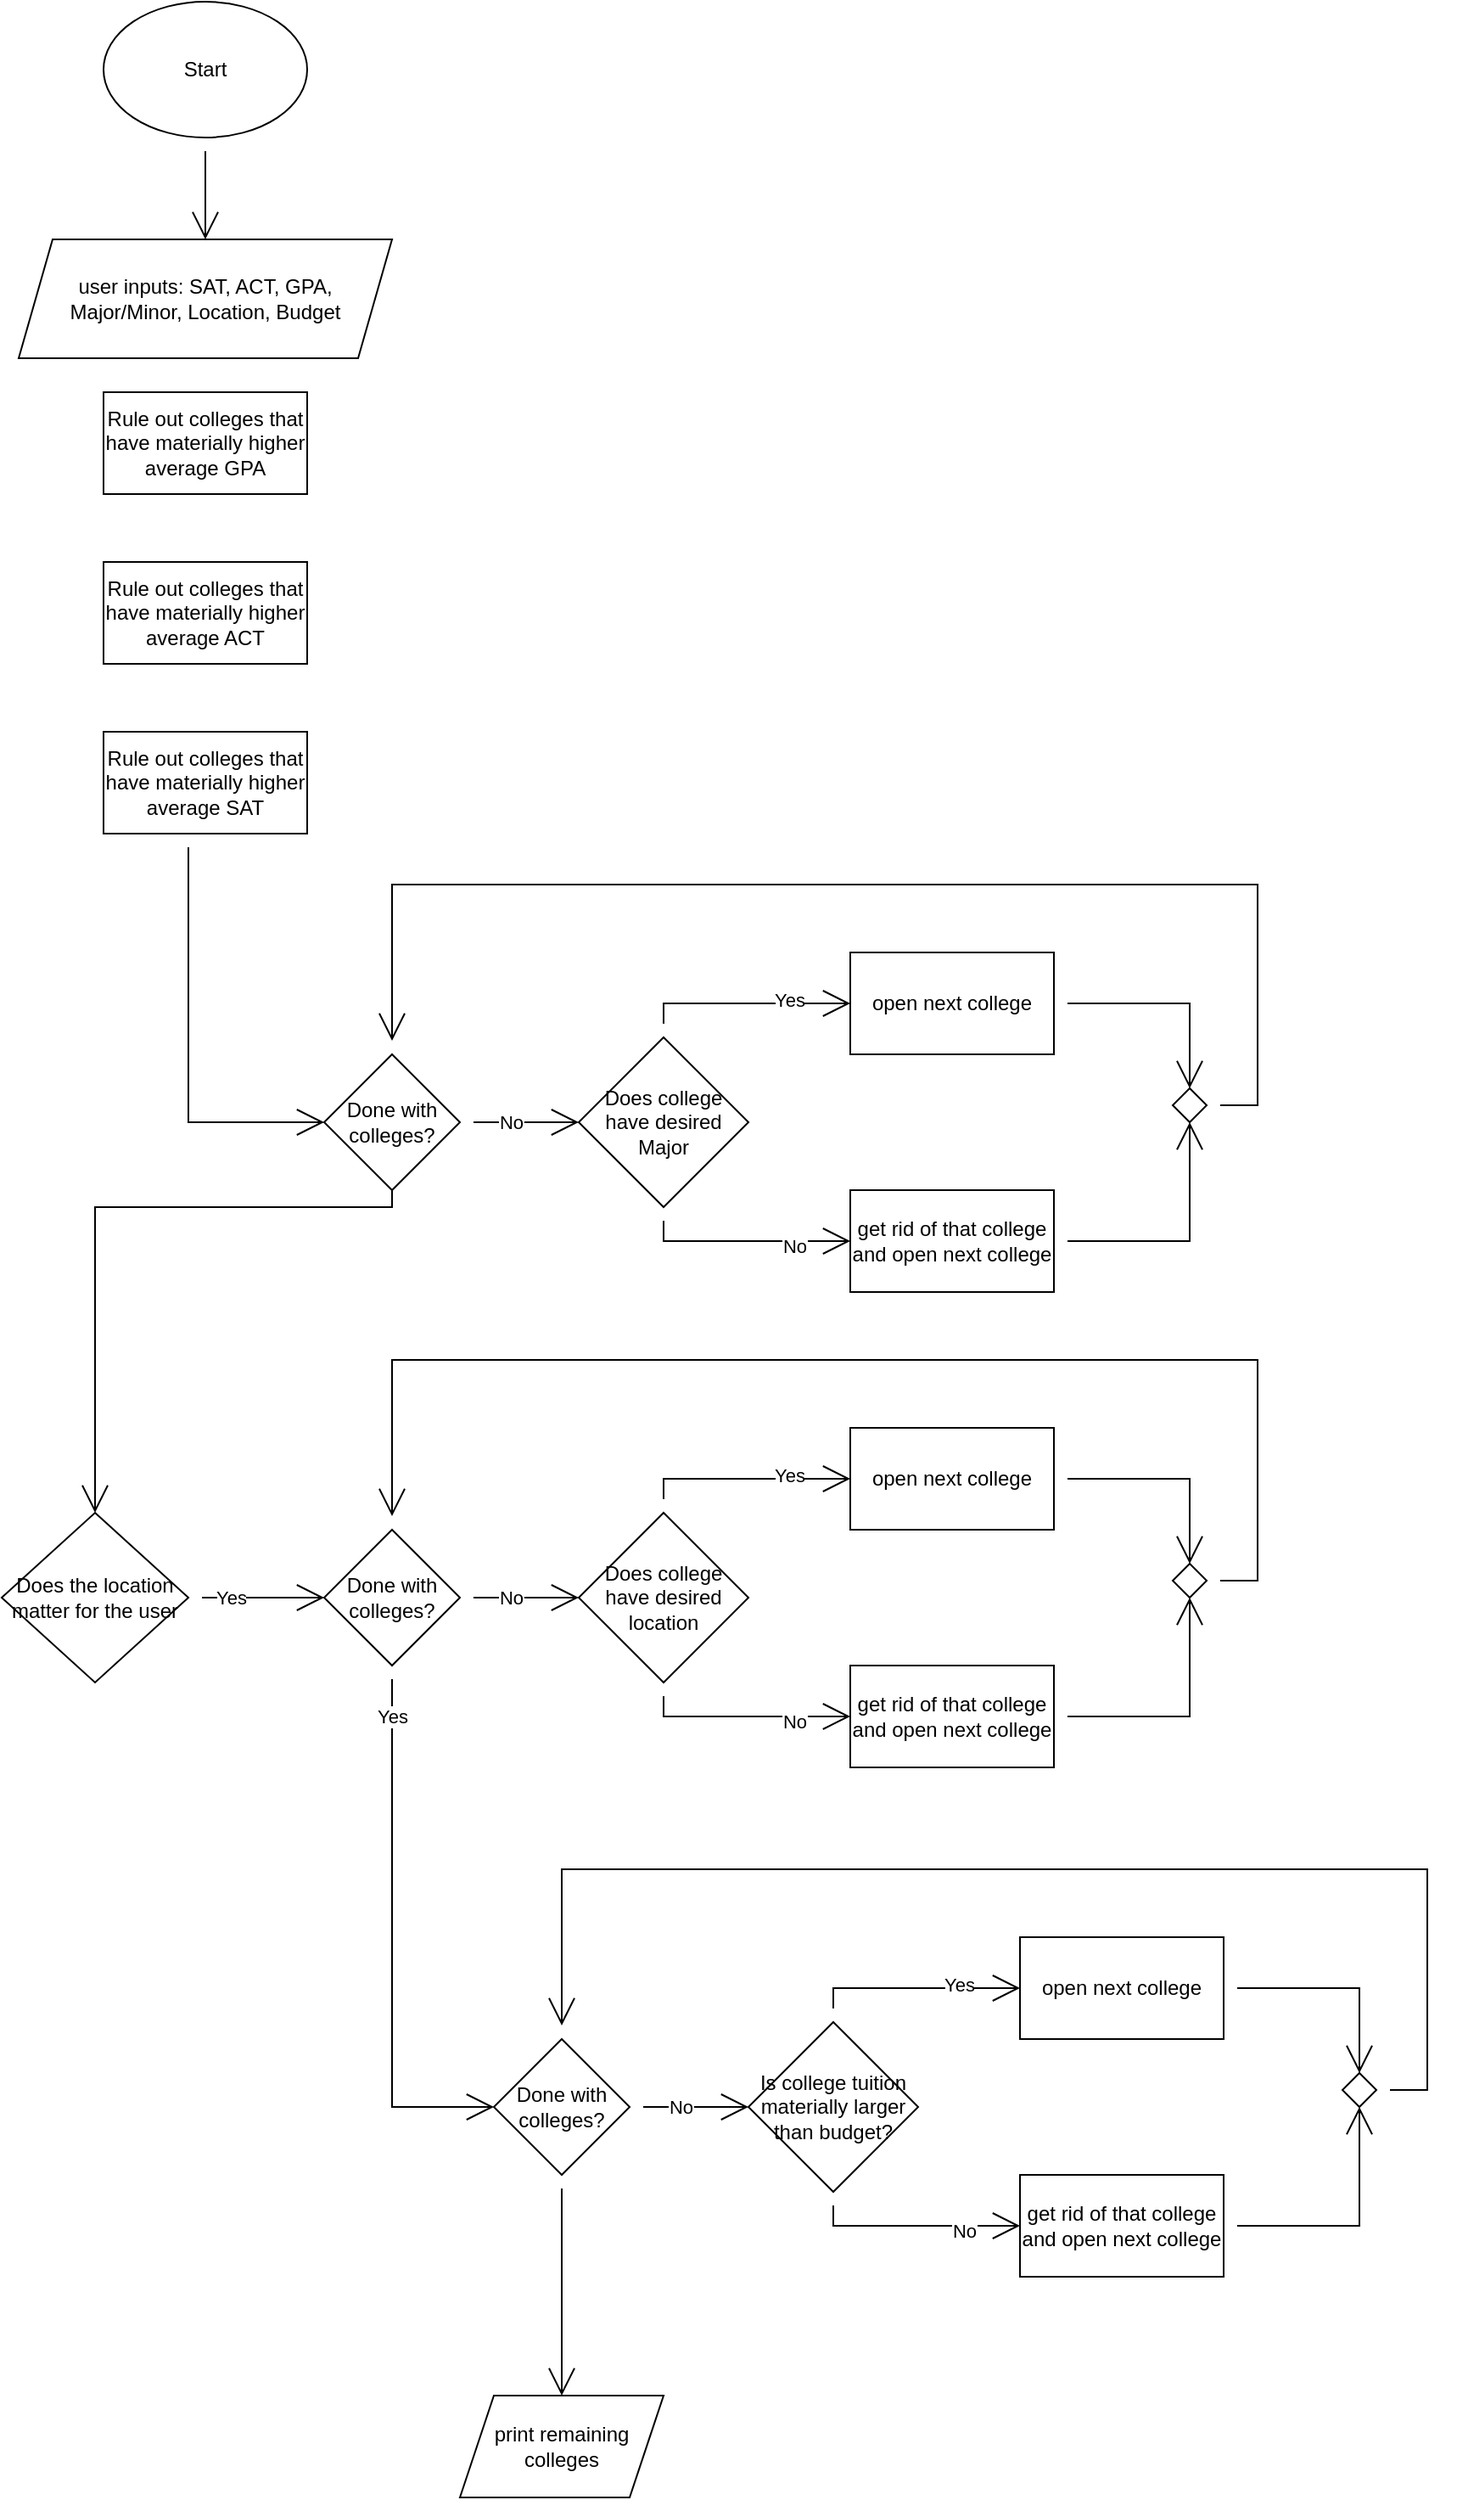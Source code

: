 <mxfile version="15.3.4" type="github"><diagram id="WU5X_ZVvqC-1iVfxeLAN" name="Page-1"><mxGraphModel dx="1583" dy="1757" grid="1" gridSize="10" guides="1" tooltips="1" connect="1" arrows="1" fold="1" page="1" pageScale="1" pageWidth="850" pageHeight="1100" math="0" shadow="0"><root><mxCell id="0"/><mxCell id="1" parent="0"/><mxCell id="aXYRldd05nXYK8EtMDga-3" value="user inputs: SAT, ACT, GPA, Major/Minor, Location, Budget" style="shape=parallelogram;perimeter=parallelogramPerimeter;whiteSpace=wrap;html=1;fixedSize=1;hachureGap=4;pointerEvents=0;" vertex="1" parent="1"><mxGeometry x="330" y="-60" width="220" height="70" as="geometry"/></mxCell><mxCell id="aXYRldd05nXYK8EtMDga-5" style="edgeStyle=none;curved=1;rounded=0;orthogonalLoop=1;jettySize=auto;html=1;entryX=0.5;entryY=0;entryDx=0;entryDy=0;endArrow=open;startSize=14;endSize=14;sourcePerimeterSpacing=8;targetPerimeterSpacing=8;" edge="1" parent="1" source="aXYRldd05nXYK8EtMDga-4" target="aXYRldd05nXYK8EtMDga-3"><mxGeometry relative="1" as="geometry"/></mxCell><mxCell id="aXYRldd05nXYK8EtMDga-4" value="Start" style="ellipse;whiteSpace=wrap;html=1;hachureGap=4;pointerEvents=0;" vertex="1" parent="1"><mxGeometry x="380" y="-200" width="120" height="80" as="geometry"/></mxCell><mxCell id="aXYRldd05nXYK8EtMDga-6" value="Rule out colleges that have materially higher average GPA" style="rounded=0;whiteSpace=wrap;html=1;hachureGap=4;pointerEvents=0;" vertex="1" parent="1"><mxGeometry x="380" y="30" width="120" height="60" as="geometry"/></mxCell><mxCell id="aXYRldd05nXYK8EtMDga-7" value="Rule out colleges that have materially higher average ACT" style="rounded=0;whiteSpace=wrap;html=1;hachureGap=4;pointerEvents=0;" vertex="1" parent="1"><mxGeometry x="380" y="130" width="120" height="60" as="geometry"/></mxCell><mxCell id="aXYRldd05nXYK8EtMDga-51" style="edgeStyle=orthogonalEdgeStyle;rounded=0;orthogonalLoop=1;jettySize=auto;html=1;entryX=0;entryY=0.5;entryDx=0;entryDy=0;endArrow=open;startSize=14;endSize=14;sourcePerimeterSpacing=8;targetPerimeterSpacing=8;" edge="1" parent="1" source="aXYRldd05nXYK8EtMDga-8" target="aXYRldd05nXYK8EtMDga-20"><mxGeometry relative="1" as="geometry"><Array as="points"><mxPoint x="430" y="460"/></Array></mxGeometry></mxCell><mxCell id="aXYRldd05nXYK8EtMDga-8" value="Rule out colleges that have materially higher average SAT" style="rounded=0;whiteSpace=wrap;html=1;hachureGap=4;pointerEvents=0;" vertex="1" parent="1"><mxGeometry x="380" y="230" width="120" height="60" as="geometry"/></mxCell><mxCell id="aXYRldd05nXYK8EtMDga-25" style="edgeStyle=orthogonalEdgeStyle;rounded=0;orthogonalLoop=1;jettySize=auto;html=1;entryX=0;entryY=0.5;entryDx=0;entryDy=0;endArrow=open;startSize=14;endSize=14;sourcePerimeterSpacing=8;targetPerimeterSpacing=8;" edge="1" parent="1" source="aXYRldd05nXYK8EtMDga-9" target="aXYRldd05nXYK8EtMDga-10"><mxGeometry relative="1" as="geometry"><Array as="points"><mxPoint x="710" y="530"/></Array></mxGeometry></mxCell><mxCell id="aXYRldd05nXYK8EtMDga-33" value="No" style="edgeLabel;html=1;align=center;verticalAlign=middle;resizable=0;points=[];" vertex="1" connectable="0" parent="aXYRldd05nXYK8EtMDga-25"><mxGeometry x="0.459" y="-3" relative="1" as="geometry"><mxPoint as="offset"/></mxGeometry></mxCell><mxCell id="aXYRldd05nXYK8EtMDga-26" style="edgeStyle=orthogonalEdgeStyle;rounded=0;orthogonalLoop=1;jettySize=auto;html=1;entryX=0;entryY=0.5;entryDx=0;entryDy=0;endArrow=open;startSize=14;endSize=14;sourcePerimeterSpacing=8;targetPerimeterSpacing=8;" edge="1" parent="1" source="aXYRldd05nXYK8EtMDga-9" target="aXYRldd05nXYK8EtMDga-11"><mxGeometry relative="1" as="geometry"><Array as="points"><mxPoint x="710" y="390"/></Array></mxGeometry></mxCell><mxCell id="aXYRldd05nXYK8EtMDga-32" value="Yes" style="edgeLabel;html=1;align=center;verticalAlign=middle;resizable=0;points=[];" vertex="1" connectable="0" parent="aXYRldd05nXYK8EtMDga-26"><mxGeometry x="0.41" y="2" relative="1" as="geometry"><mxPoint as="offset"/></mxGeometry></mxCell><mxCell id="aXYRldd05nXYK8EtMDga-9" value="Does college have desired Major" style="rhombus;whiteSpace=wrap;html=1;hachureGap=4;pointerEvents=0;" vertex="1" parent="1"><mxGeometry x="660" y="410" width="100" height="100" as="geometry"/></mxCell><mxCell id="aXYRldd05nXYK8EtMDga-29" style="edgeStyle=orthogonalEdgeStyle;rounded=0;orthogonalLoop=1;jettySize=auto;html=1;entryX=0.5;entryY=1;entryDx=0;entryDy=0;endArrow=open;startSize=14;endSize=14;sourcePerimeterSpacing=8;targetPerimeterSpacing=8;" edge="1" parent="1" source="aXYRldd05nXYK8EtMDga-10" target="aXYRldd05nXYK8EtMDga-14"><mxGeometry relative="1" as="geometry"/></mxCell><mxCell id="aXYRldd05nXYK8EtMDga-10" value="get rid of that college and open next college" style="rounded=0;whiteSpace=wrap;html=1;hachureGap=4;pointerEvents=0;" vertex="1" parent="1"><mxGeometry x="820" y="500" width="120" height="60" as="geometry"/></mxCell><mxCell id="aXYRldd05nXYK8EtMDga-30" style="edgeStyle=orthogonalEdgeStyle;rounded=0;orthogonalLoop=1;jettySize=auto;html=1;entryX=0.5;entryY=0;entryDx=0;entryDy=0;endArrow=open;startSize=14;endSize=14;sourcePerimeterSpacing=8;targetPerimeterSpacing=8;" edge="1" parent="1" source="aXYRldd05nXYK8EtMDga-11" target="aXYRldd05nXYK8EtMDga-14"><mxGeometry relative="1" as="geometry"/></mxCell><mxCell id="aXYRldd05nXYK8EtMDga-11" value="open next college" style="rounded=0;whiteSpace=wrap;html=1;hachureGap=4;pointerEvents=0;" vertex="1" parent="1"><mxGeometry x="820" y="360" width="120" height="60" as="geometry"/></mxCell><mxCell id="aXYRldd05nXYK8EtMDga-31" style="edgeStyle=orthogonalEdgeStyle;rounded=0;orthogonalLoop=1;jettySize=auto;html=1;endArrow=open;startSize=14;endSize=14;sourcePerimeterSpacing=8;targetPerimeterSpacing=8;" edge="1" parent="1" source="aXYRldd05nXYK8EtMDga-14" target="aXYRldd05nXYK8EtMDga-20"><mxGeometry relative="1" as="geometry"><mxPoint x="580" y="420" as="targetPoint"/><Array as="points"><mxPoint x="1060" y="450"/><mxPoint x="1060" y="320"/><mxPoint x="550" y="320"/></Array></mxGeometry></mxCell><mxCell id="aXYRldd05nXYK8EtMDga-14" value="" style="rhombus;whiteSpace=wrap;html=1;hachureGap=4;pointerEvents=0;" vertex="1" parent="1"><mxGeometry x="1010" y="440" width="20" height="20" as="geometry"/></mxCell><mxCell id="aXYRldd05nXYK8EtMDga-34" style="edgeStyle=orthogonalEdgeStyle;rounded=0;orthogonalLoop=1;jettySize=auto;html=1;entryX=0;entryY=0.5;entryDx=0;entryDy=0;endArrow=open;startSize=14;endSize=14;sourcePerimeterSpacing=8;targetPerimeterSpacing=8;" edge="1" parent="1" source="aXYRldd05nXYK8EtMDga-20" target="aXYRldd05nXYK8EtMDga-9"><mxGeometry relative="1" as="geometry"><Array as="points"><mxPoint x="640" y="460"/><mxPoint x="640" y="460"/></Array></mxGeometry></mxCell><mxCell id="aXYRldd05nXYK8EtMDga-35" value="No" style="edgeLabel;html=1;align=center;verticalAlign=middle;resizable=0;points=[];" vertex="1" connectable="0" parent="aXYRldd05nXYK8EtMDga-34"><mxGeometry x="0.469" y="3" relative="1" as="geometry"><mxPoint x="-24" y="3" as="offset"/></mxGeometry></mxCell><mxCell id="aXYRldd05nXYK8EtMDga-52" style="edgeStyle=orthogonalEdgeStyle;rounded=0;orthogonalLoop=1;jettySize=auto;html=1;entryX=0.5;entryY=0;entryDx=0;entryDy=0;endArrow=open;startSize=14;endSize=14;sourcePerimeterSpacing=8;targetPerimeterSpacing=8;exitX=0.5;exitY=1;exitDx=0;exitDy=0;" edge="1" parent="1" source="aXYRldd05nXYK8EtMDga-20" target="aXYRldd05nXYK8EtMDga-50"><mxGeometry relative="1" as="geometry"><Array as="points"><mxPoint x="550" y="510"/><mxPoint x="375" y="510"/></Array></mxGeometry></mxCell><mxCell id="aXYRldd05nXYK8EtMDga-20" value="Done with colleges?" style="rhombus;whiteSpace=wrap;html=1;hachureGap=4;pointerEvents=0;" vertex="1" parent="1"><mxGeometry x="510" y="420" width="80" height="80" as="geometry"/></mxCell><mxCell id="aXYRldd05nXYK8EtMDga-36" style="edgeStyle=orthogonalEdgeStyle;rounded=0;orthogonalLoop=1;jettySize=auto;html=1;entryX=0;entryY=0.5;entryDx=0;entryDy=0;endArrow=open;startSize=14;endSize=14;sourcePerimeterSpacing=8;targetPerimeterSpacing=8;" edge="1" parent="1" source="aXYRldd05nXYK8EtMDga-40" target="aXYRldd05nXYK8EtMDga-42"><mxGeometry relative="1" as="geometry"><Array as="points"><mxPoint x="710" y="810"/></Array></mxGeometry></mxCell><mxCell id="aXYRldd05nXYK8EtMDga-37" value="No" style="edgeLabel;html=1;align=center;verticalAlign=middle;resizable=0;points=[];" vertex="1" connectable="0" parent="aXYRldd05nXYK8EtMDga-36"><mxGeometry x="0.459" y="-3" relative="1" as="geometry"><mxPoint as="offset"/></mxGeometry></mxCell><mxCell id="aXYRldd05nXYK8EtMDga-38" style="edgeStyle=orthogonalEdgeStyle;rounded=0;orthogonalLoop=1;jettySize=auto;html=1;entryX=0;entryY=0.5;entryDx=0;entryDy=0;endArrow=open;startSize=14;endSize=14;sourcePerimeterSpacing=8;targetPerimeterSpacing=8;" edge="1" parent="1" source="aXYRldd05nXYK8EtMDga-40" target="aXYRldd05nXYK8EtMDga-44"><mxGeometry relative="1" as="geometry"><Array as="points"><mxPoint x="710" y="670"/></Array></mxGeometry></mxCell><mxCell id="aXYRldd05nXYK8EtMDga-39" value="Yes" style="edgeLabel;html=1;align=center;verticalAlign=middle;resizable=0;points=[];" vertex="1" connectable="0" parent="aXYRldd05nXYK8EtMDga-38"><mxGeometry x="0.41" y="2" relative="1" as="geometry"><mxPoint as="offset"/></mxGeometry></mxCell><mxCell id="aXYRldd05nXYK8EtMDga-40" value="Does college have desired location" style="rhombus;whiteSpace=wrap;html=1;hachureGap=4;pointerEvents=0;" vertex="1" parent="1"><mxGeometry x="660" y="690" width="100" height="100" as="geometry"/></mxCell><mxCell id="aXYRldd05nXYK8EtMDga-41" style="edgeStyle=orthogonalEdgeStyle;rounded=0;orthogonalLoop=1;jettySize=auto;html=1;entryX=0.5;entryY=1;entryDx=0;entryDy=0;endArrow=open;startSize=14;endSize=14;sourcePerimeterSpacing=8;targetPerimeterSpacing=8;" edge="1" parent="1" source="aXYRldd05nXYK8EtMDga-42" target="aXYRldd05nXYK8EtMDga-46"><mxGeometry relative="1" as="geometry"/></mxCell><mxCell id="aXYRldd05nXYK8EtMDga-42" value="get rid of that college and open next college" style="rounded=0;whiteSpace=wrap;html=1;hachureGap=4;pointerEvents=0;" vertex="1" parent="1"><mxGeometry x="820" y="780" width="120" height="60" as="geometry"/></mxCell><mxCell id="aXYRldd05nXYK8EtMDga-43" style="edgeStyle=orthogonalEdgeStyle;rounded=0;orthogonalLoop=1;jettySize=auto;html=1;entryX=0.5;entryY=0;entryDx=0;entryDy=0;endArrow=open;startSize=14;endSize=14;sourcePerimeterSpacing=8;targetPerimeterSpacing=8;" edge="1" parent="1" source="aXYRldd05nXYK8EtMDga-44" target="aXYRldd05nXYK8EtMDga-46"><mxGeometry relative="1" as="geometry"/></mxCell><mxCell id="aXYRldd05nXYK8EtMDga-44" value="open next college" style="rounded=0;whiteSpace=wrap;html=1;hachureGap=4;pointerEvents=0;" vertex="1" parent="1"><mxGeometry x="820" y="640" width="120" height="60" as="geometry"/></mxCell><mxCell id="aXYRldd05nXYK8EtMDga-45" style="edgeStyle=orthogonalEdgeStyle;rounded=0;orthogonalLoop=1;jettySize=auto;html=1;endArrow=open;startSize=14;endSize=14;sourcePerimeterSpacing=8;targetPerimeterSpacing=8;" edge="1" parent="1" source="aXYRldd05nXYK8EtMDga-46" target="aXYRldd05nXYK8EtMDga-49"><mxGeometry relative="1" as="geometry"><mxPoint x="580" y="700" as="targetPoint"/><Array as="points"><mxPoint x="1060" y="730"/><mxPoint x="1060" y="600"/><mxPoint x="550" y="600"/></Array></mxGeometry></mxCell><mxCell id="aXYRldd05nXYK8EtMDga-46" value="" style="rhombus;whiteSpace=wrap;html=1;hachureGap=4;pointerEvents=0;" vertex="1" parent="1"><mxGeometry x="1010" y="720" width="20" height="20" as="geometry"/></mxCell><mxCell id="aXYRldd05nXYK8EtMDga-47" style="edgeStyle=orthogonalEdgeStyle;rounded=0;orthogonalLoop=1;jettySize=auto;html=1;entryX=0;entryY=0.5;entryDx=0;entryDy=0;endArrow=open;startSize=14;endSize=14;sourcePerimeterSpacing=8;targetPerimeterSpacing=8;" edge="1" parent="1" source="aXYRldd05nXYK8EtMDga-49" target="aXYRldd05nXYK8EtMDga-40"><mxGeometry relative="1" as="geometry"><Array as="points"><mxPoint x="640" y="740"/><mxPoint x="640" y="740"/></Array></mxGeometry></mxCell><mxCell id="aXYRldd05nXYK8EtMDga-48" value="No" style="edgeLabel;html=1;align=center;verticalAlign=middle;resizable=0;points=[];" vertex="1" connectable="0" parent="aXYRldd05nXYK8EtMDga-47"><mxGeometry x="0.469" y="3" relative="1" as="geometry"><mxPoint x="-24" y="3" as="offset"/></mxGeometry></mxCell><mxCell id="aXYRldd05nXYK8EtMDga-69" style="edgeStyle=orthogonalEdgeStyle;rounded=0;orthogonalLoop=1;jettySize=auto;html=1;entryX=0;entryY=0.5;entryDx=0;entryDy=0;endArrow=open;startSize=14;endSize=14;sourcePerimeterSpacing=8;targetPerimeterSpacing=8;" edge="1" parent="1" source="aXYRldd05nXYK8EtMDga-49" target="aXYRldd05nXYK8EtMDga-68"><mxGeometry relative="1" as="geometry"><Array as="points"><mxPoint x="550" y="1040"/></Array></mxGeometry></mxCell><mxCell id="aXYRldd05nXYK8EtMDga-70" value="Yes" style="edgeLabel;html=1;align=center;verticalAlign=middle;resizable=0;points=[];" vertex="1" connectable="0" parent="aXYRldd05nXYK8EtMDga-69"><mxGeometry x="0.213" relative="1" as="geometry"><mxPoint y="-167" as="offset"/></mxGeometry></mxCell><mxCell id="aXYRldd05nXYK8EtMDga-49" value="Done with colleges?" style="rhombus;whiteSpace=wrap;html=1;hachureGap=4;pointerEvents=0;" vertex="1" parent="1"><mxGeometry x="510" y="700" width="80" height="80" as="geometry"/></mxCell><mxCell id="aXYRldd05nXYK8EtMDga-53" style="edgeStyle=orthogonalEdgeStyle;rounded=0;orthogonalLoop=1;jettySize=auto;html=1;entryX=0;entryY=0.5;entryDx=0;entryDy=0;endArrow=open;startSize=14;endSize=14;sourcePerimeterSpacing=8;targetPerimeterSpacing=8;" edge="1" parent="1" source="aXYRldd05nXYK8EtMDga-50" target="aXYRldd05nXYK8EtMDga-49"><mxGeometry relative="1" as="geometry"><Array as="points"><mxPoint x="460" y="740"/><mxPoint x="460" y="740"/></Array></mxGeometry></mxCell><mxCell id="aXYRldd05nXYK8EtMDga-54" value="Yes" style="edgeLabel;html=1;align=center;verticalAlign=middle;resizable=0;points=[];" vertex="1" connectable="0" parent="aXYRldd05nXYK8EtMDga-53"><mxGeometry x="-0.527" relative="1" as="geometry"><mxPoint as="offset"/></mxGeometry></mxCell><mxCell id="aXYRldd05nXYK8EtMDga-50" value="Does the location matter for the user" style="rhombus;whiteSpace=wrap;html=1;hachureGap=4;pointerEvents=0;" vertex="1" parent="1"><mxGeometry x="320" y="690" width="110" height="100" as="geometry"/></mxCell><mxCell id="aXYRldd05nXYK8EtMDga-55" style="edgeStyle=orthogonalEdgeStyle;rounded=0;orthogonalLoop=1;jettySize=auto;html=1;entryX=0;entryY=0.5;entryDx=0;entryDy=0;endArrow=open;startSize=14;endSize=14;sourcePerimeterSpacing=8;targetPerimeterSpacing=8;" edge="1" parent="1" source="aXYRldd05nXYK8EtMDga-59" target="aXYRldd05nXYK8EtMDga-61"><mxGeometry relative="1" as="geometry"><Array as="points"><mxPoint x="810" y="1110"/></Array></mxGeometry></mxCell><mxCell id="aXYRldd05nXYK8EtMDga-56" value="No" style="edgeLabel;html=1;align=center;verticalAlign=middle;resizable=0;points=[];" vertex="1" connectable="0" parent="aXYRldd05nXYK8EtMDga-55"><mxGeometry x="0.459" y="-3" relative="1" as="geometry"><mxPoint as="offset"/></mxGeometry></mxCell><mxCell id="aXYRldd05nXYK8EtMDga-57" style="edgeStyle=orthogonalEdgeStyle;rounded=0;orthogonalLoop=1;jettySize=auto;html=1;entryX=0;entryY=0.5;entryDx=0;entryDy=0;endArrow=open;startSize=14;endSize=14;sourcePerimeterSpacing=8;targetPerimeterSpacing=8;" edge="1" parent="1" source="aXYRldd05nXYK8EtMDga-59" target="aXYRldd05nXYK8EtMDga-63"><mxGeometry relative="1" as="geometry"><Array as="points"><mxPoint x="810" y="970"/></Array></mxGeometry></mxCell><mxCell id="aXYRldd05nXYK8EtMDga-58" value="Yes" style="edgeLabel;html=1;align=center;verticalAlign=middle;resizable=0;points=[];" vertex="1" connectable="0" parent="aXYRldd05nXYK8EtMDga-57"><mxGeometry x="0.41" y="2" relative="1" as="geometry"><mxPoint as="offset"/></mxGeometry></mxCell><mxCell id="aXYRldd05nXYK8EtMDga-59" value="Is college tuition materially larger than budget?" style="rhombus;whiteSpace=wrap;html=1;hachureGap=4;pointerEvents=0;" vertex="1" parent="1"><mxGeometry x="760" y="990" width="100" height="100" as="geometry"/></mxCell><mxCell id="aXYRldd05nXYK8EtMDga-60" style="edgeStyle=orthogonalEdgeStyle;rounded=0;orthogonalLoop=1;jettySize=auto;html=1;entryX=0.5;entryY=1;entryDx=0;entryDy=0;endArrow=open;startSize=14;endSize=14;sourcePerimeterSpacing=8;targetPerimeterSpacing=8;" edge="1" parent="1" source="aXYRldd05nXYK8EtMDga-61" target="aXYRldd05nXYK8EtMDga-65"><mxGeometry relative="1" as="geometry"/></mxCell><mxCell id="aXYRldd05nXYK8EtMDga-61" value="get rid of that college and open next college" style="rounded=0;whiteSpace=wrap;html=1;hachureGap=4;pointerEvents=0;" vertex="1" parent="1"><mxGeometry x="920" y="1080" width="120" height="60" as="geometry"/></mxCell><mxCell id="aXYRldd05nXYK8EtMDga-62" style="edgeStyle=orthogonalEdgeStyle;rounded=0;orthogonalLoop=1;jettySize=auto;html=1;entryX=0.5;entryY=0;entryDx=0;entryDy=0;endArrow=open;startSize=14;endSize=14;sourcePerimeterSpacing=8;targetPerimeterSpacing=8;" edge="1" parent="1" source="aXYRldd05nXYK8EtMDga-63" target="aXYRldd05nXYK8EtMDga-65"><mxGeometry relative="1" as="geometry"/></mxCell><mxCell id="aXYRldd05nXYK8EtMDga-63" value="open next college" style="rounded=0;whiteSpace=wrap;html=1;hachureGap=4;pointerEvents=0;" vertex="1" parent="1"><mxGeometry x="920" y="940" width="120" height="60" as="geometry"/></mxCell><mxCell id="aXYRldd05nXYK8EtMDga-64" style="edgeStyle=orthogonalEdgeStyle;rounded=0;orthogonalLoop=1;jettySize=auto;html=1;endArrow=open;startSize=14;endSize=14;sourcePerimeterSpacing=8;targetPerimeterSpacing=8;" edge="1" parent="1" source="aXYRldd05nXYK8EtMDga-65" target="aXYRldd05nXYK8EtMDga-68"><mxGeometry relative="1" as="geometry"><mxPoint x="680" y="1000" as="targetPoint"/><Array as="points"><mxPoint x="1160" y="1030"/><mxPoint x="1160" y="900"/><mxPoint x="650" y="900"/></Array></mxGeometry></mxCell><mxCell id="aXYRldd05nXYK8EtMDga-65" value="" style="rhombus;whiteSpace=wrap;html=1;hachureGap=4;pointerEvents=0;" vertex="1" parent="1"><mxGeometry x="1110" y="1020" width="20" height="20" as="geometry"/></mxCell><mxCell id="aXYRldd05nXYK8EtMDga-66" style="edgeStyle=orthogonalEdgeStyle;rounded=0;orthogonalLoop=1;jettySize=auto;html=1;entryX=0;entryY=0.5;entryDx=0;entryDy=0;endArrow=open;startSize=14;endSize=14;sourcePerimeterSpacing=8;targetPerimeterSpacing=8;" edge="1" parent="1" source="aXYRldd05nXYK8EtMDga-68" target="aXYRldd05nXYK8EtMDga-59"><mxGeometry relative="1" as="geometry"><Array as="points"><mxPoint x="740" y="1040"/><mxPoint x="740" y="1040"/></Array></mxGeometry></mxCell><mxCell id="aXYRldd05nXYK8EtMDga-67" value="No" style="edgeLabel;html=1;align=center;verticalAlign=middle;resizable=0;points=[];" vertex="1" connectable="0" parent="aXYRldd05nXYK8EtMDga-66"><mxGeometry x="0.469" y="3" relative="1" as="geometry"><mxPoint x="-24" y="3" as="offset"/></mxGeometry></mxCell><mxCell id="aXYRldd05nXYK8EtMDga-71" style="edgeStyle=orthogonalEdgeStyle;rounded=0;orthogonalLoop=1;jettySize=auto;html=1;endArrow=open;startSize=14;endSize=14;sourcePerimeterSpacing=8;targetPerimeterSpacing=8;" edge="1" parent="1" source="aXYRldd05nXYK8EtMDga-68"><mxGeometry relative="1" as="geometry"><mxPoint x="650" y="1210" as="targetPoint"/></mxGeometry></mxCell><mxCell id="aXYRldd05nXYK8EtMDga-68" value="Done with colleges?" style="rhombus;whiteSpace=wrap;html=1;hachureGap=4;pointerEvents=0;" vertex="1" parent="1"><mxGeometry x="610" y="1000" width="80" height="80" as="geometry"/></mxCell><mxCell id="aXYRldd05nXYK8EtMDga-72" value="print remaining colleges" style="shape=parallelogram;perimeter=parallelogramPerimeter;whiteSpace=wrap;html=1;fixedSize=1;hachureGap=4;pointerEvents=0;" vertex="1" parent="1"><mxGeometry x="590" y="1210" width="120" height="60" as="geometry"/></mxCell></root></mxGraphModel></diagram></mxfile>
